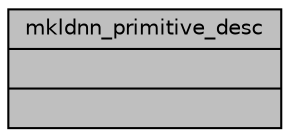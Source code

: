 digraph "mkldnn_primitive_desc"
{
  edge [fontname="Helvetica",fontsize="10",labelfontname="Helvetica",labelfontsize="10"];
  node [fontname="Helvetica",fontsize="10",shape=record];
  Node1 [label="{mkldnn_primitive_desc\n||}",height=0.2,width=0.4,color="black", fillcolor="grey75", style="filled", fontcolor="black"];
}
